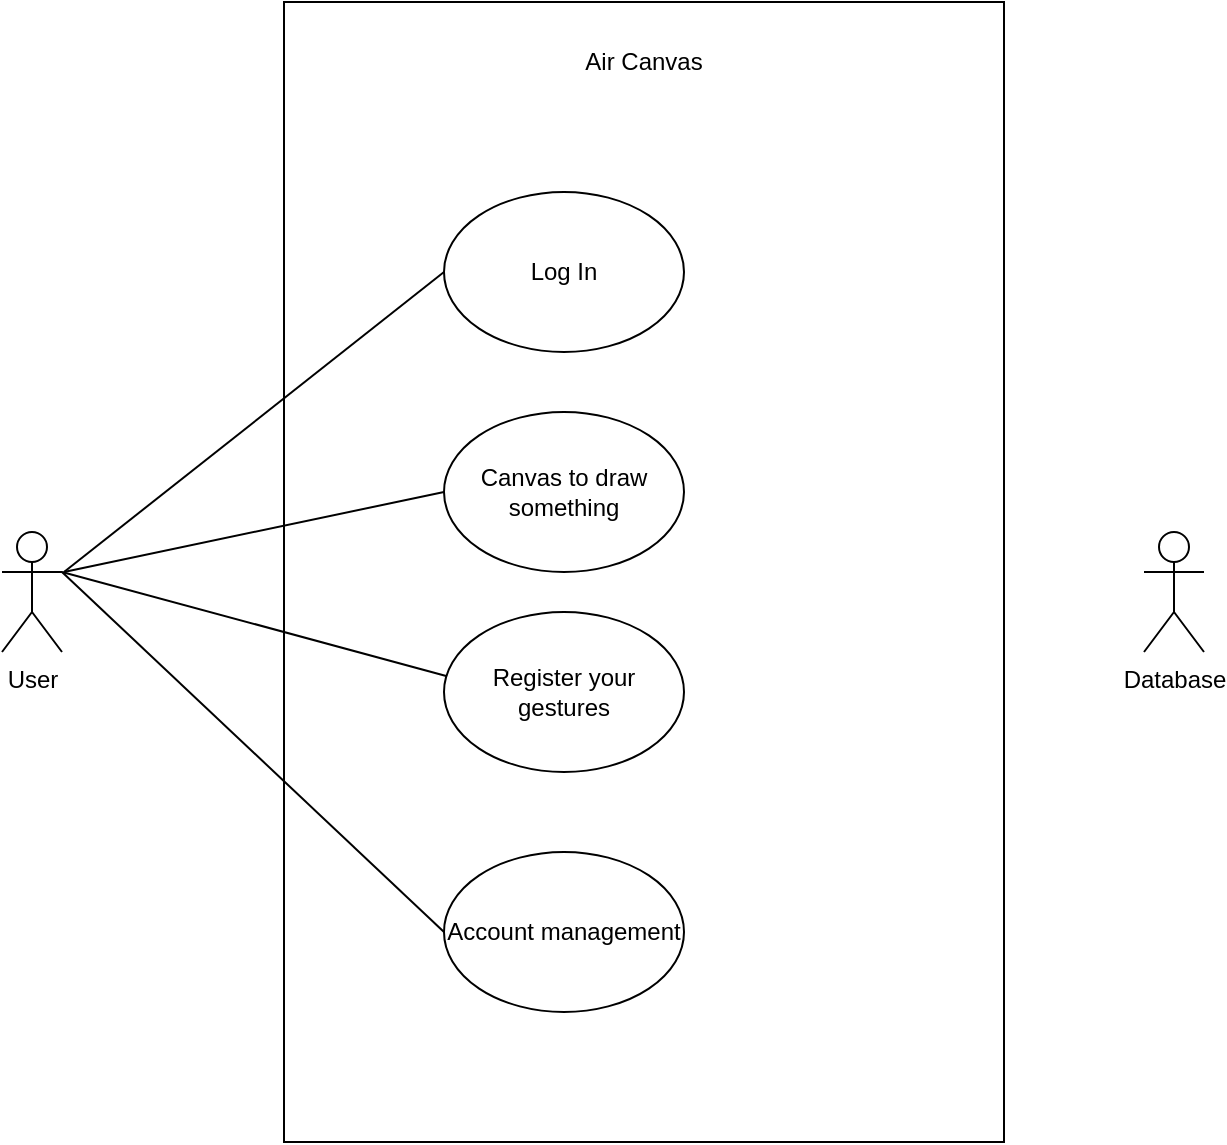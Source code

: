 <mxfile version="14.4.4" type="github">
  <diagram id="aXn3OjnOirft_9KjU9u0" name="Page-1">
    <mxGraphModel dx="1221" dy="726" grid="1" gridSize="10" guides="1" tooltips="1" connect="1" arrows="1" fold="1" page="1" pageScale="1" pageWidth="850" pageHeight="1100" math="0" shadow="0">
      <root>
        <mxCell id="0" />
        <mxCell id="1" parent="0" />
        <mxCell id="9XCm4ptCp412VaQSHnFl-3" value="" style="rounded=0;whiteSpace=wrap;html=1;rotation=-90;" vertex="1" parent="1">
          <mxGeometry x="135" y="140" width="570" height="360" as="geometry" />
        </mxCell>
        <mxCell id="9XCm4ptCp412VaQSHnFl-4" value="Air Canvas" style="text;html=1;strokeColor=none;fillColor=none;align=center;verticalAlign=middle;whiteSpace=wrap;rounded=0;" vertex="1" parent="1">
          <mxGeometry x="360" y="50" width="120" height="30" as="geometry" />
        </mxCell>
        <mxCell id="9XCm4ptCp412VaQSHnFl-5" value="User" style="shape=umlActor;verticalLabelPosition=bottom;verticalAlign=top;html=1;outlineConnect=0;" vertex="1" parent="1">
          <mxGeometry x="99" y="300" width="30" height="60" as="geometry" />
        </mxCell>
        <mxCell id="9XCm4ptCp412VaQSHnFl-6" value="Database" style="shape=umlActor;verticalLabelPosition=bottom;verticalAlign=top;html=1;outlineConnect=0;" vertex="1" parent="1">
          <mxGeometry x="670" y="300" width="30" height="60" as="geometry" />
        </mxCell>
        <mxCell id="9XCm4ptCp412VaQSHnFl-7" value="Log In" style="ellipse;whiteSpace=wrap;html=1;" vertex="1" parent="1">
          <mxGeometry x="320" y="130" width="120" height="80" as="geometry" />
        </mxCell>
        <mxCell id="9XCm4ptCp412VaQSHnFl-8" value="Canvas to draw something" style="ellipse;whiteSpace=wrap;html=1;" vertex="1" parent="1">
          <mxGeometry x="320" y="240" width="120" height="80" as="geometry" />
        </mxCell>
        <mxCell id="9XCm4ptCp412VaQSHnFl-9" value="Register your gestures" style="ellipse;whiteSpace=wrap;html=1;" vertex="1" parent="1">
          <mxGeometry x="320" y="340" width="120" height="80" as="geometry" />
        </mxCell>
        <mxCell id="9XCm4ptCp412VaQSHnFl-10" value="Account management" style="ellipse;whiteSpace=wrap;html=1;" vertex="1" parent="1">
          <mxGeometry x="320" y="460" width="120" height="80" as="geometry" />
        </mxCell>
        <mxCell id="9XCm4ptCp412VaQSHnFl-12" value="" style="endArrow=none;html=1;entryX=0;entryY=0.5;entryDx=0;entryDy=0;" edge="1" parent="1" target="9XCm4ptCp412VaQSHnFl-7">
          <mxGeometry width="50" height="50" relative="1" as="geometry">
            <mxPoint x="130" y="320" as="sourcePoint" />
            <mxPoint x="290" y="220" as="targetPoint" />
          </mxGeometry>
        </mxCell>
        <mxCell id="9XCm4ptCp412VaQSHnFl-13" value="" style="endArrow=none;html=1;entryX=0;entryY=0.5;entryDx=0;entryDy=0;" edge="1" parent="1" target="9XCm4ptCp412VaQSHnFl-8">
          <mxGeometry width="50" height="50" relative="1" as="geometry">
            <mxPoint x="130" y="320" as="sourcePoint" />
            <mxPoint x="330.0" y="180" as="targetPoint" />
          </mxGeometry>
        </mxCell>
        <mxCell id="9XCm4ptCp412VaQSHnFl-14" value="" style="endArrow=none;html=1;entryX=0.013;entryY=0.401;entryDx=0;entryDy=0;entryPerimeter=0;exitX=1;exitY=0.333;exitDx=0;exitDy=0;exitPerimeter=0;" edge="1" parent="1" source="9XCm4ptCp412VaQSHnFl-5" target="9XCm4ptCp412VaQSHnFl-9">
          <mxGeometry width="50" height="50" relative="1" as="geometry">
            <mxPoint x="140" y="330" as="sourcePoint" />
            <mxPoint x="330.0" y="290" as="targetPoint" />
          </mxGeometry>
        </mxCell>
        <mxCell id="9XCm4ptCp412VaQSHnFl-15" value="" style="endArrow=none;html=1;entryX=0;entryY=0.5;entryDx=0;entryDy=0;exitX=1;exitY=0.333;exitDx=0;exitDy=0;exitPerimeter=0;" edge="1" parent="1" source="9XCm4ptCp412VaQSHnFl-5" target="9XCm4ptCp412VaQSHnFl-10">
          <mxGeometry width="50" height="50" relative="1" as="geometry">
            <mxPoint x="139" y="330" as="sourcePoint" />
            <mxPoint x="331.56" y="382.08" as="targetPoint" />
          </mxGeometry>
        </mxCell>
      </root>
    </mxGraphModel>
  </diagram>
</mxfile>
